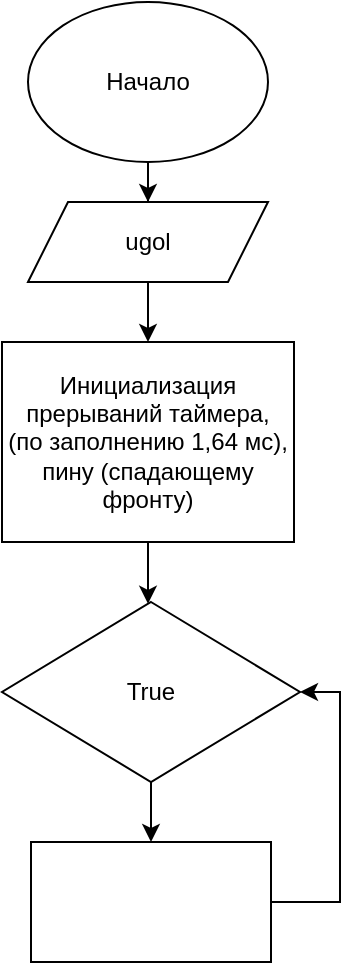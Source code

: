 <mxfile version="26.2.10">
  <diagram name="Страница — 1" id="oFeI4IzwDTeMwtEr_Rw7">
    <mxGraphModel dx="497" dy="257" grid="1" gridSize="10" guides="1" tooltips="1" connect="1" arrows="1" fold="1" page="1" pageScale="1" pageWidth="827" pageHeight="1169" math="0" shadow="0">
      <root>
        <mxCell id="0" />
        <mxCell id="1" parent="0" />
        <mxCell id="7b2K1Y0jvREfLudPawNW-4" value="" style="edgeStyle=orthogonalEdgeStyle;rounded=0;orthogonalLoop=1;jettySize=auto;html=1;" edge="1" parent="1" source="7b2K1Y0jvREfLudPawNW-2" target="7b2K1Y0jvREfLudPawNW-3">
          <mxGeometry relative="1" as="geometry" />
        </mxCell>
        <mxCell id="7b2K1Y0jvREfLudPawNW-2" value="Начало" style="ellipse;whiteSpace=wrap;html=1;" vertex="1" parent="1">
          <mxGeometry x="354" y="30" width="120" height="80" as="geometry" />
        </mxCell>
        <mxCell id="7b2K1Y0jvREfLudPawNW-6" value="" style="edgeStyle=orthogonalEdgeStyle;rounded=0;orthogonalLoop=1;jettySize=auto;html=1;" edge="1" parent="1" source="7b2K1Y0jvREfLudPawNW-3" target="7b2K1Y0jvREfLudPawNW-5">
          <mxGeometry relative="1" as="geometry" />
        </mxCell>
        <mxCell id="7b2K1Y0jvREfLudPawNW-3" value="ugol" style="shape=parallelogram;perimeter=parallelogramPerimeter;whiteSpace=wrap;html=1;fixedSize=1;" vertex="1" parent="1">
          <mxGeometry x="354" y="130" width="120" height="40" as="geometry" />
        </mxCell>
        <mxCell id="7b2K1Y0jvREfLudPawNW-8" value="" style="edgeStyle=orthogonalEdgeStyle;rounded=0;orthogonalLoop=1;jettySize=auto;html=1;" edge="1" parent="1" source="7b2K1Y0jvREfLudPawNW-5" target="7b2K1Y0jvREfLudPawNW-7">
          <mxGeometry relative="1" as="geometry">
            <Array as="points">
              <mxPoint x="414" y="340" />
              <mxPoint x="414" y="340" />
            </Array>
          </mxGeometry>
        </mxCell>
        <mxCell id="7b2K1Y0jvREfLudPawNW-5" value="Инициализация&lt;br&gt;&lt;div&gt;&lt;span style=&quot;background-color: transparent; color: light-dark(rgb(0, 0, 0), rgb(255, 255, 255));&quot;&gt;прерываний&lt;/span&gt;&amp;nbsp;таймера,&lt;br&gt;(по заполнению 1,64 мс),&lt;/div&gt;&lt;div&gt;пину (спадающему фронту)&lt;/div&gt;" style="rounded=0;whiteSpace=wrap;html=1;" vertex="1" parent="1">
          <mxGeometry x="341" y="200" width="146" height="100" as="geometry" />
        </mxCell>
        <mxCell id="7b2K1Y0jvREfLudPawNW-18" value="" style="edgeStyle=orthogonalEdgeStyle;rounded=0;orthogonalLoop=1;jettySize=auto;html=1;" edge="1" parent="1" source="7b2K1Y0jvREfLudPawNW-7" target="7b2K1Y0jvREfLudPawNW-17">
          <mxGeometry relative="1" as="geometry" />
        </mxCell>
        <mxCell id="7b2K1Y0jvREfLudPawNW-7" value="True" style="rhombus;whiteSpace=wrap;html=1;" vertex="1" parent="1">
          <mxGeometry x="341" y="330" width="149" height="90" as="geometry" />
        </mxCell>
        <mxCell id="7b2K1Y0jvREfLudPawNW-20" style="edgeStyle=orthogonalEdgeStyle;rounded=0;orthogonalLoop=1;jettySize=auto;html=1;entryX=1;entryY=0.5;entryDx=0;entryDy=0;" edge="1" parent="1" source="7b2K1Y0jvREfLudPawNW-17" target="7b2K1Y0jvREfLudPawNW-7">
          <mxGeometry relative="1" as="geometry">
            <Array as="points">
              <mxPoint x="510" y="480" />
              <mxPoint x="510" y="375" />
            </Array>
          </mxGeometry>
        </mxCell>
        <mxCell id="7b2K1Y0jvREfLudPawNW-17" value="" style="whiteSpace=wrap;html=1;" vertex="1" parent="1">
          <mxGeometry x="355.5" y="450" width="120" height="60" as="geometry" />
        </mxCell>
      </root>
    </mxGraphModel>
  </diagram>
</mxfile>
